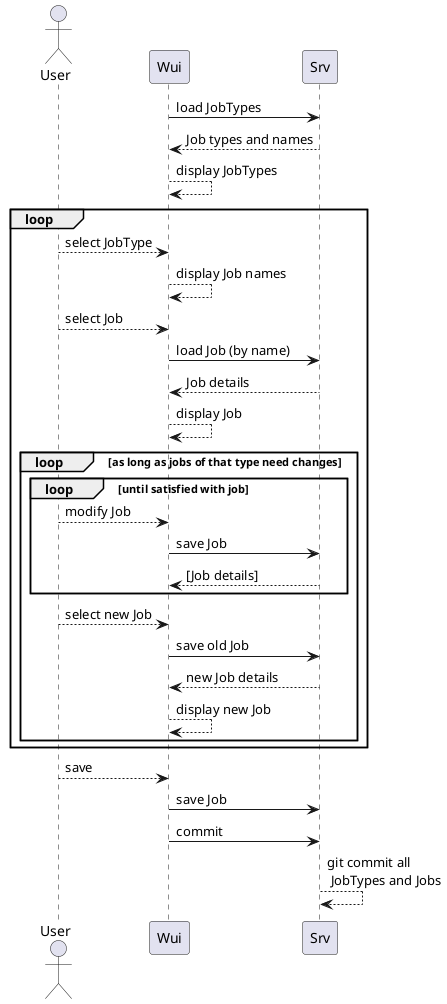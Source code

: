@startuml

' for help see: http://plantuml.com/sequence.html

actor User
participant Wui
participant Srv

Wui  ->  Srv: load JobTypes
Wui  <-- Srv: Job types and names
' Wui  -->  Wui: display JobTypes\n and Job names
Wui  -->  Wui: display JobTypes

'loop until you are tired
loop
 User -->  Wui: select JobType
 Wui  -->  Wui: display Job names

 'loop as long as jobs of that type need changes
  User -->  Wui: select Job
  Wui  ->   Srv: load Job (by name)
  Wui  <--  Srv: Job details
  Wui  -->  Wui: display Job

  loop as long as jobs of that type need changes
   loop until satisfied with job
    User -->  Wui: modify Job
    Wui  ->   Srv: save Job
    Wui  <--  Srv: [Job details]
   end

   User -->  Wui: select new Job
   Wui  ->   Srv: save old Job
   Wui  <--  Srv: new Job details
   Wui  -->  Wui: display new Job
  end
end

User -->  Wui: save
Wui  ->   Srv: save Job
Wui  ->   Srv: commit
Srv  -->  Srv: git commit all\n JobTypes and Jobs


' Alice -> Bob: Another authentication Request
' Alice <-- Bob: another authentication Response
@enduml
